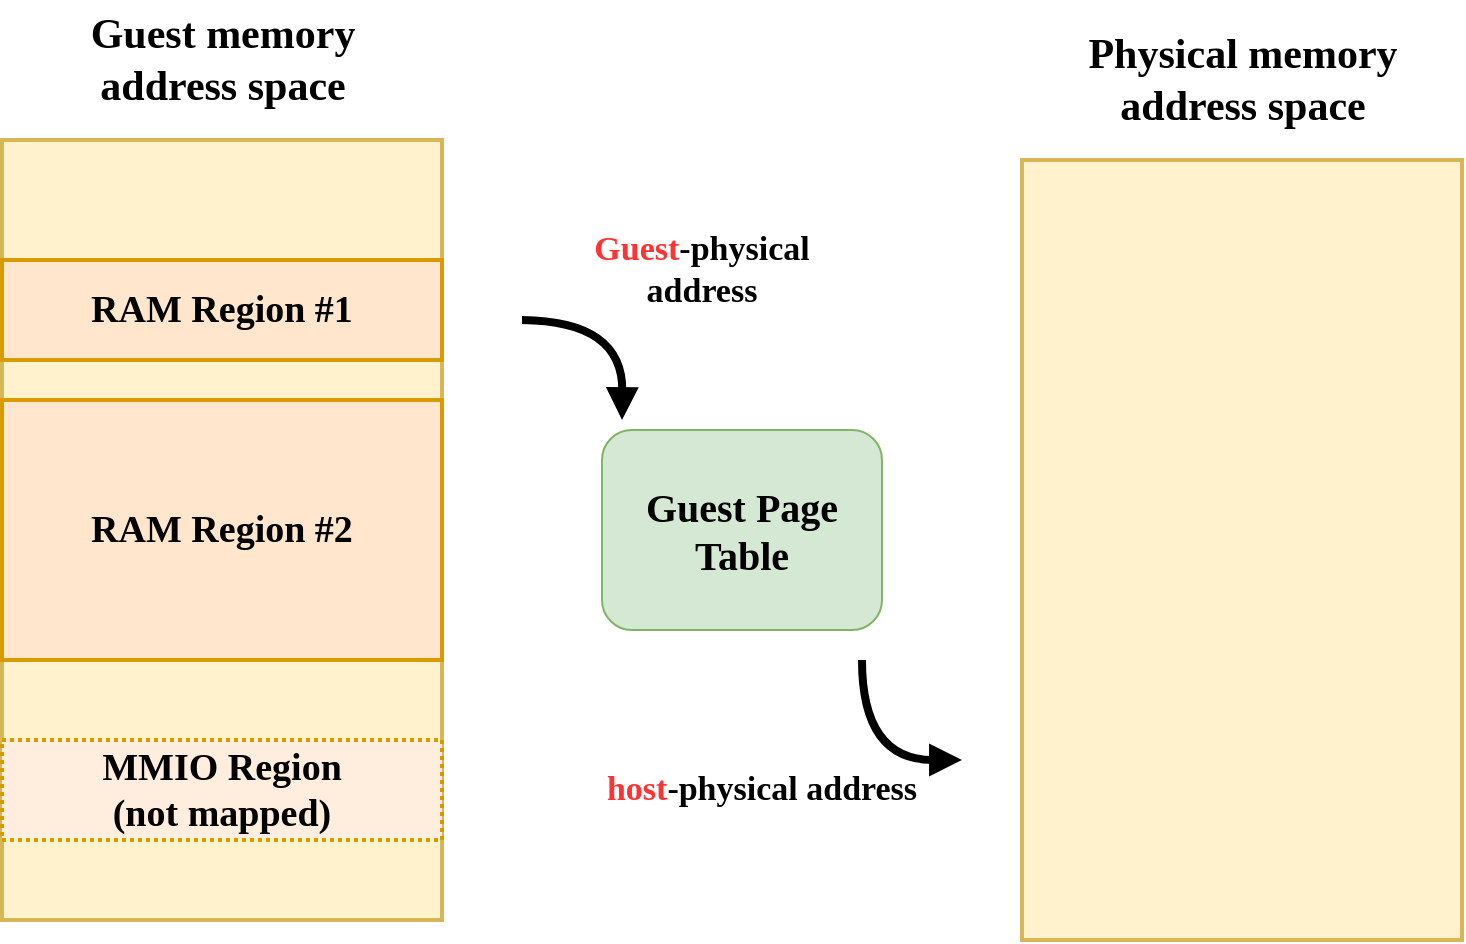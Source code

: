 <mxfile>
    <diagram id="EoPQu0NCCKKldDxp2etv" name="Page-1">
        <mxGraphModel dx="920" dy="1077" grid="1" gridSize="10" guides="1" tooltips="1" connect="1" arrows="1" fold="1" page="1" pageScale="1" pageWidth="850" pageHeight="1100" math="0" shadow="0">
            <root>
                <mxCell id="0"/>
                <mxCell id="1" parent="0"/>
                <mxCell id="2" value="&lt;b style=&quot;border-color: var(--border-color); font-size: 20px;&quot;&gt;&lt;font style=&quot;border-color: var(--border-color); font-size: 20px;&quot; face=&quot;Verdana&quot;&gt;Guest Page Table&lt;/font&gt;&lt;/b&gt;" style="rounded=1;whiteSpace=wrap;html=1;labelBackgroundColor=none;fillColor=#d5e8d4;fillStyle=auto;strokeColor=#82b366;fontSize=20;" vertex="1" parent="1">
                    <mxGeometry x="320" y="235" width="140" height="100" as="geometry"/>
                </mxCell>
                <mxCell id="7" value="&lt;span style=&quot;font-family: Verdana; font-size: 21px; font-weight: 700;&quot;&gt;Physical memory&lt;br&gt;address space&lt;br&gt;&lt;/span&gt;" style="text;html=1;align=center;verticalAlign=middle;resizable=0;points=[];autosize=1;strokeColor=none;fillColor=none;" vertex="1" parent="1">
                    <mxGeometry x="530" y="30" width="220" height="60" as="geometry"/>
                </mxCell>
                <mxCell id="18" value="" style="group" vertex="1" connectable="0" parent="1">
                    <mxGeometry x="20" y="20" width="220" height="460" as="geometry"/>
                </mxCell>
                <mxCell id="11" value="" style="whiteSpace=wrap;strokeWidth=2;fillColor=#fff2cc;strokeColor=#d6b656;fontFamily=Verdana;fontStyle=1;fontSize=21;verticalAlign=top;" vertex="1" parent="18">
                    <mxGeometry y="70" width="220" height="390" as="geometry"/>
                </mxCell>
                <mxCell id="12" value="RAM Region #1" style="whiteSpace=wrap;strokeWidth=2;fillColor=#ffe6cc;strokeColor=#d79b00;fontFamily=Verdana;fontStyle=1;fontSize=19;" vertex="1" parent="18">
                    <mxGeometry y="130" width="220" height="50" as="geometry"/>
                </mxCell>
                <mxCell id="13" value="RAM Region #2" style="whiteSpace=wrap;strokeWidth=2;fillColor=#ffe6cc;strokeColor=#d79b00;fontFamily=Verdana;fontStyle=1;fontSize=19;" vertex="1" parent="18">
                    <mxGeometry y="200" width="220" height="130" as="geometry"/>
                </mxCell>
                <mxCell id="14" value="MMIO Region&#10;(not mapped)" style="whiteSpace=wrap;strokeWidth=2;fillColor=#FFEEDE;strokeColor=#d79b00;fontFamily=Verdana;fontStyle=1;fontSize=19;dashed=1;dashPattern=1 1;" vertex="1" parent="18">
                    <mxGeometry y="370" width="220" height="50" as="geometry"/>
                </mxCell>
                <mxCell id="16" value="&lt;span style=&quot;font-family: Verdana; font-size: 21px; font-weight: 700;&quot;&gt;Guest memory&lt;br&gt;address space&lt;br&gt;&lt;/span&gt;" style="text;html=1;align=center;verticalAlign=middle;resizable=0;points=[];autosize=1;strokeColor=none;fillColor=none;" vertex="1" parent="18">
                    <mxGeometry x="10" width="200" height="60" as="geometry"/>
                </mxCell>
                <mxCell id="19" value="" style="whiteSpace=wrap;strokeWidth=2;fillColor=#fff2cc;strokeColor=#d6b656;fontFamily=Verdana;fontStyle=1;fontSize=21;verticalAlign=top;" vertex="1" parent="1">
                    <mxGeometry x="530" y="100" width="220" height="390" as="geometry"/>
                </mxCell>
                <mxCell id="23" value="" style="edgeStyle=orthogonalEdgeStyle;rounded=0;orthogonalLoop=1;jettySize=auto;html=1;strokeWidth=4;endArrow=block;endFill=1;curved=1;" edge="1" parent="1">
                    <mxGeometry relative="1" as="geometry">
                        <mxPoint x="280.0" y="180" as="sourcePoint"/>
                        <mxPoint x="330" y="230" as="targetPoint"/>
                    </mxGeometry>
                </mxCell>
                <mxCell id="24" value="&lt;font color=&quot;#ff3333&quot;&gt;Guest&lt;/font&gt;-physical address" style="text;html=1;strokeColor=none;fillColor=none;align=center;verticalAlign=middle;whiteSpace=wrap;rounded=0;strokeWidth=2;fontStyle=1;fontSize=17;fontFamily=Verdana;" vertex="1" parent="1">
                    <mxGeometry x="290" y="140" width="160" height="30" as="geometry"/>
                </mxCell>
                <mxCell id="25" value="" style="edgeStyle=orthogonalEdgeStyle;rounded=0;orthogonalLoop=1;jettySize=auto;html=1;strokeWidth=4;endArrow=block;endFill=1;curved=1;" edge="1" parent="1">
                    <mxGeometry relative="1" as="geometry">
                        <mxPoint x="450.0" y="350" as="sourcePoint"/>
                        <mxPoint x="500" y="400" as="targetPoint"/>
                        <Array as="points">
                            <mxPoint x="450" y="400"/>
                        </Array>
                    </mxGeometry>
                </mxCell>
                <mxCell id="27" value="&lt;font color=&quot;#ff3333&quot;&gt;host&lt;/font&gt;-physical address" style="text;html=1;strokeColor=none;fillColor=none;align=center;verticalAlign=middle;whiteSpace=wrap;rounded=0;strokeWidth=2;fontStyle=1;fontSize=17;fontFamily=Verdana;" vertex="1" parent="1">
                    <mxGeometry x="320" y="400" width="160" height="30" as="geometry"/>
                </mxCell>
            </root>
        </mxGraphModel>
    </diagram>
</mxfile>